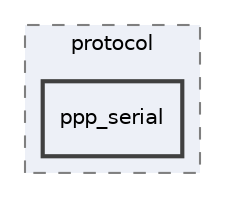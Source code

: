 digraph "/Users/jlu/zeek/src/packet_analysis/protocol/ppp_serial"
{
 // LATEX_PDF_SIZE
  edge [fontname="Helvetica",fontsize="10",labelfontname="Helvetica",labelfontsize="10"];
  node [fontname="Helvetica",fontsize="10",shape=record];
  compound=true
  subgraph clusterdir_d66370ba551cea76de8be34d28adc26c {
    graph [ bgcolor="#edf0f7", pencolor="grey50", style="filled,dashed,", label="protocol", fontname="Helvetica", fontsize="10", URL="dir_d66370ba551cea76de8be34d28adc26c.html"]
  dir_5c795f905f1ff36f2e99ba95bbd40aa4 [shape=box, label="ppp_serial", style="filled,bold,", fillcolor="#edf0f7", color="grey25", URL="dir_5c795f905f1ff36f2e99ba95bbd40aa4.html"];
  }
}
